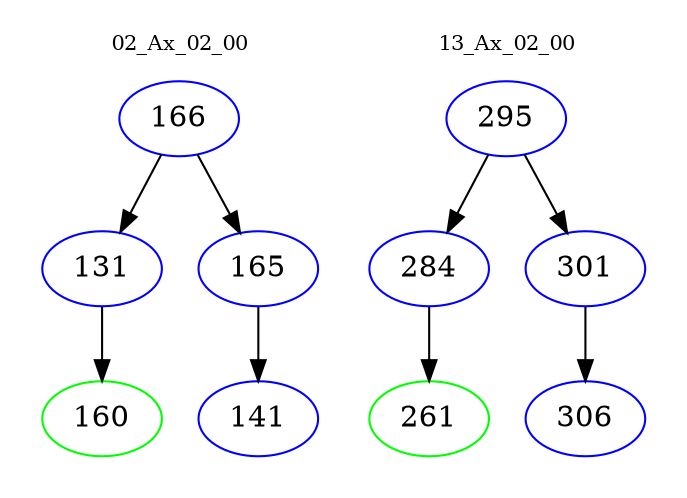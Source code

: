 digraph{
subgraph cluster_0 {
color = white
label = "02_Ax_02_00";
fontsize=10;
T0_166 [label="166", color="blue"]
T0_166 -> T0_131 [color="black"]
T0_131 [label="131", color="blue"]
T0_131 -> T0_160 [color="black"]
T0_160 [label="160", color="green"]
T0_166 -> T0_165 [color="black"]
T0_165 [label="165", color="blue"]
T0_165 -> T0_141 [color="black"]
T0_141 [label="141", color="blue"]
}
subgraph cluster_1 {
color = white
label = "13_Ax_02_00";
fontsize=10;
T1_295 [label="295", color="blue"]
T1_295 -> T1_284 [color="black"]
T1_284 [label="284", color="blue"]
T1_284 -> T1_261 [color="black"]
T1_261 [label="261", color="green"]
T1_295 -> T1_301 [color="black"]
T1_301 [label="301", color="blue"]
T1_301 -> T1_306 [color="black"]
T1_306 [label="306", color="blue"]
}
}
